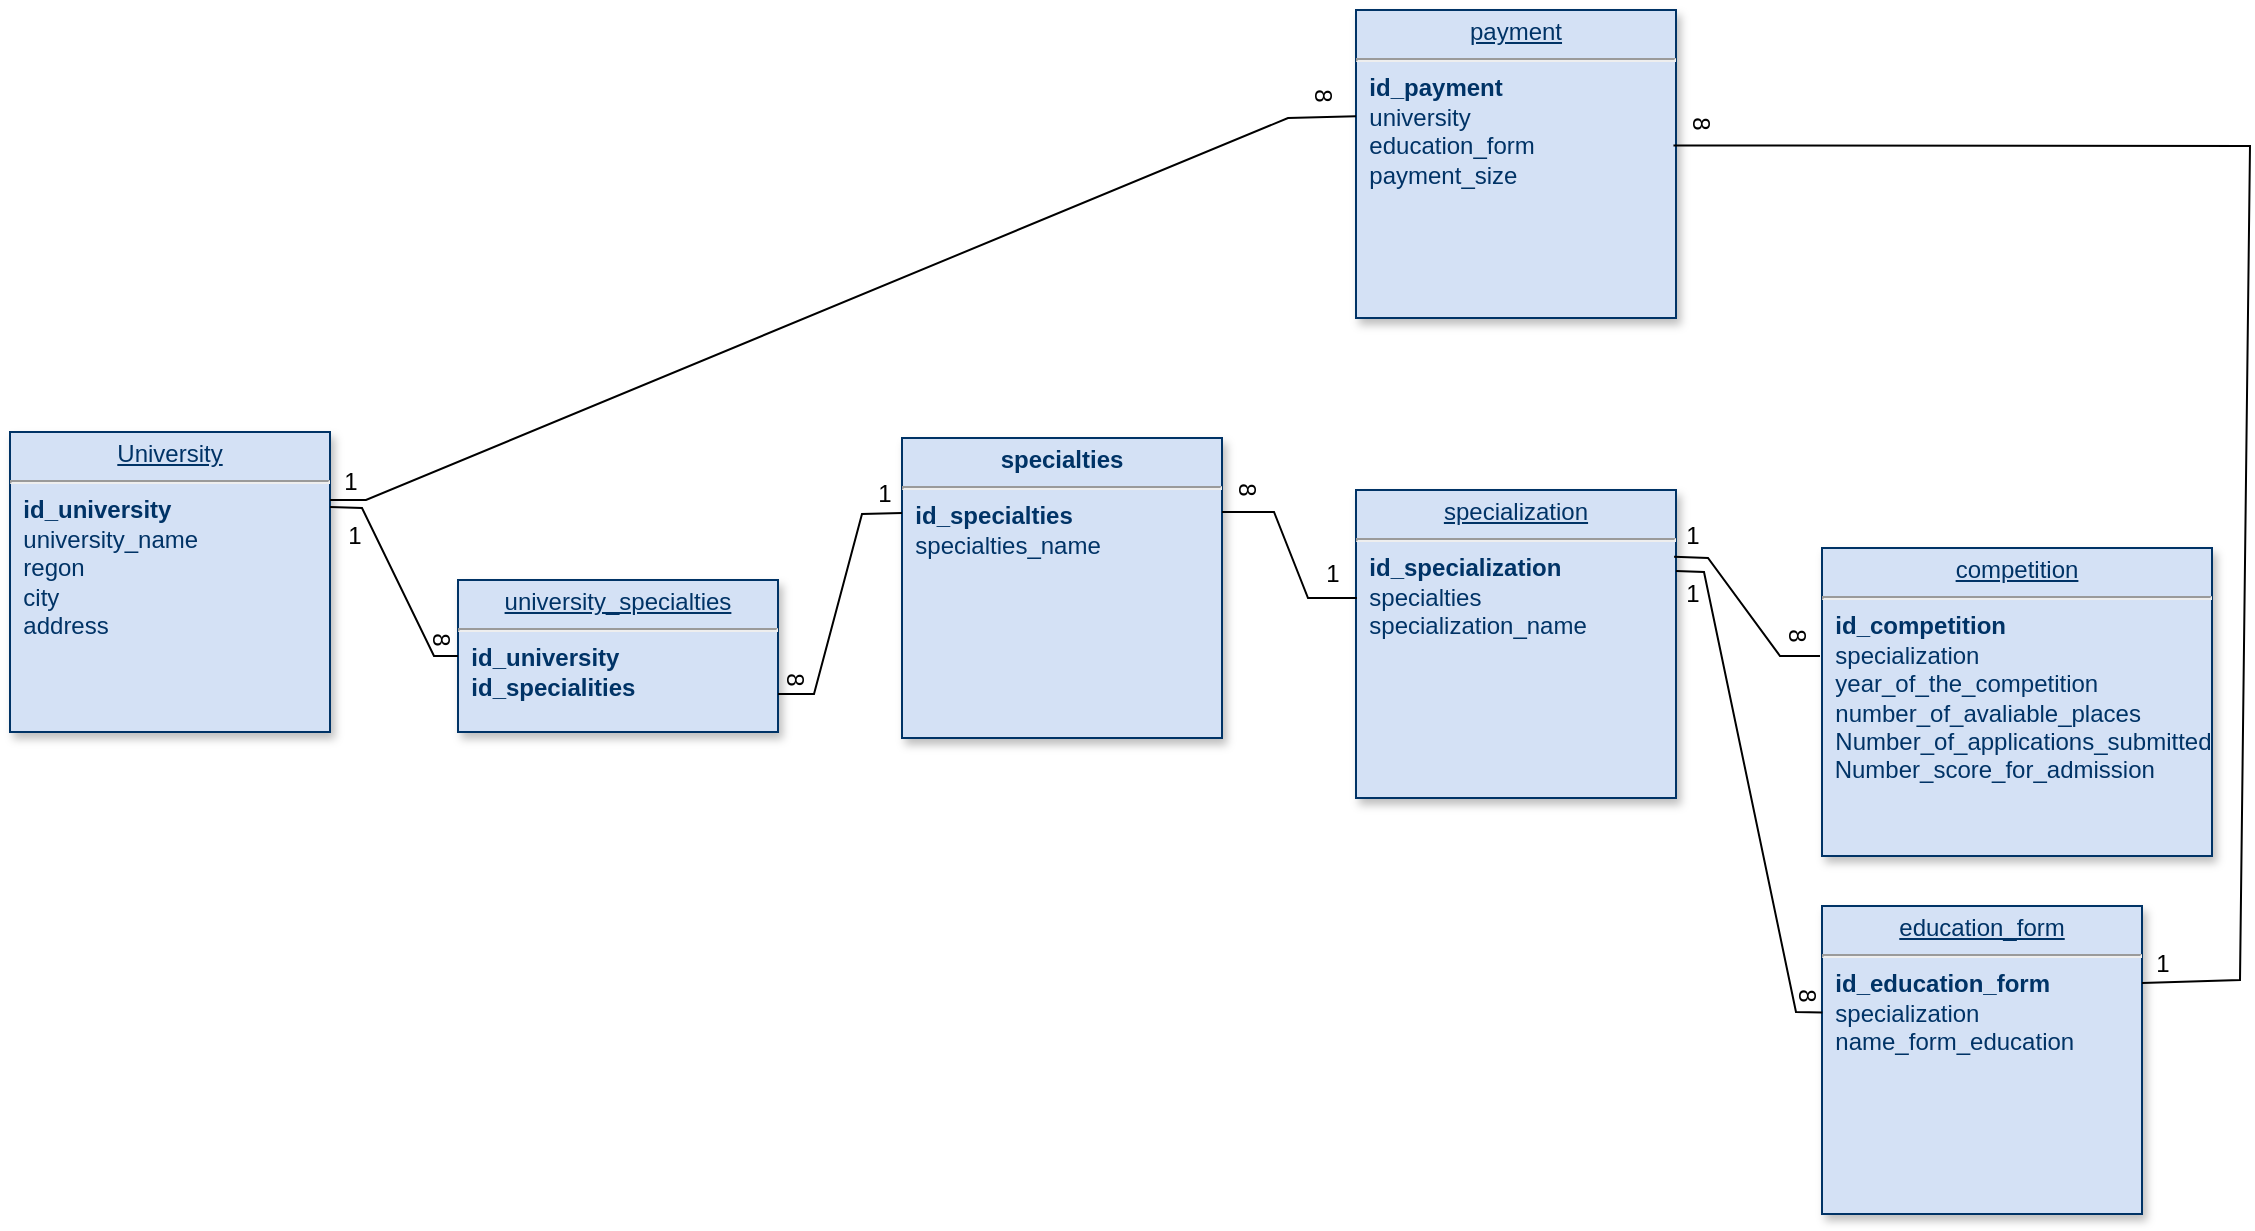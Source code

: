 <mxfile version="22.1.3" type="github">
  <diagram name="Page-1" id="efa7a0a1-bf9b-a30e-e6df-94a7791c09e9">
    <mxGraphModel dx="1635" dy="1131" grid="0" gridSize="10" guides="1" tooltips="1" connect="1" arrows="1" fold="1" page="0" pageScale="1" pageWidth="826" pageHeight="1169" background="none" math="0" shadow="0">
      <root>
        <mxCell id="0" />
        <mxCell id="1" parent="0" />
        <mxCell id="24" value="&lt;p style=&quot;margin: 0px; margin-top: 4px; text-align: center; text-decoration: underline;&quot;&gt;University&lt;/p&gt;&lt;hr&gt;&lt;span style=&quot;background-color: initial;&quot;&gt;&amp;nbsp;&amp;nbsp;&lt;/span&gt;&lt;b&gt;id_university&lt;br&gt;&lt;/b&gt;&lt;span style=&quot;background-color: initial;&quot;&gt;&amp;nbsp; university_name&lt;/span&gt;&lt;br&gt;&lt;span style=&quot;background-color: initial;&quot;&gt;&amp;nbsp; regon&lt;/span&gt;&lt;br&gt;&lt;span style=&quot;background-color: initial;&quot;&gt;&amp;nbsp; city&lt;/span&gt;&lt;br&gt;&lt;div style=&quot;&quot;&gt;&lt;span style=&quot;background-color: initial;&quot;&gt;&amp;nbsp; address&lt;br&gt;&lt;/span&gt;&lt;/div&gt;" style="verticalAlign=top;align=left;overflow=fill;fontSize=12;fontFamily=Helvetica;html=1;strokeColor=#003366;shadow=1;fillColor=#D4E1F5;fontColor=#003366" parent="1" vertex="1">
          <mxGeometry x="-274.0" y="-110.0" width="160" height="150" as="geometry" />
        </mxCell>
        <mxCell id="h30Kpubxtcf0mwcJ9HK3-26" value="&lt;p style=&quot;margin: 0px; margin-top: 4px; text-align: center; text-decoration: underline;&quot;&gt;competition&lt;/p&gt;&lt;hr&gt;&amp;nbsp; &lt;b&gt;id_competition&lt;br&gt;&lt;/b&gt;&amp;nbsp; specialization&lt;br&gt;&amp;nbsp; year_of_the_competition&lt;br&gt;&amp;nbsp; number_of_avaliable_places&lt;br&gt;&amp;nbsp; Number_of_applications_submitted&lt;br&gt;&amp;nbsp;&lt;font face=&quot;Times New Roman&quot;&gt;&amp;nbsp;&lt;/font&gt;Number_score_for_admission" style="verticalAlign=top;align=left;overflow=fill;fontSize=12;fontFamily=Helvetica;html=1;strokeColor=#003366;shadow=1;fillColor=#D4E1F5;fontColor=#003366" parent="1" vertex="1">
          <mxGeometry x="632" y="-52" width="195" height="154" as="geometry" />
        </mxCell>
        <mxCell id="h30Kpubxtcf0mwcJ9HK3-27" value="&lt;p style=&quot;margin: 0px; margin-top: 4px; text-align: center; text-decoration: underline;&quot;&gt;&lt;u style=&quot;border-color: var(--border-color);&quot;&gt;specialization&lt;/u&gt;&lt;br&gt;&lt;/p&gt;&lt;hr&gt;&amp;nbsp; &lt;b&gt;id_specialization&lt;/b&gt;&lt;br&gt;&amp;nbsp; &lt;span style=&quot;border-color: var(--border-color);&quot;&gt;specialties&lt;/span&gt;&lt;br&gt;&amp;nbsp;&amp;nbsp;&lt;span style=&quot;border-color: var(--border-color);&quot;&gt;specialization_name&lt;/span&gt;" style="verticalAlign=top;align=left;overflow=fill;fontSize=12;fontFamily=Helvetica;html=1;strokeColor=#003366;shadow=1;fillColor=#D4E1F5;fontColor=#003366" parent="1" vertex="1">
          <mxGeometry x="399" y="-81" width="160" height="154" as="geometry" />
        </mxCell>
        <mxCell id="h30Kpubxtcf0mwcJ9HK3-30" value="&lt;p style=&quot;margin: 0px; margin-top: 4px; text-align: center; text-decoration: underline;&quot;&gt;&lt;/p&gt;&lt;div style=&quot;text-align: center;&quot;&gt;&lt;b style=&quot;border-color: var(--border-color); text-align: left;&quot;&gt;specialties&lt;/b&gt;&lt;br&gt;&lt;/div&gt;&lt;hr&gt;&amp;nbsp; &lt;b&gt;id_specialties&lt;/b&gt;&lt;br style=&quot;border-color: var(--border-color);&quot;&gt;&amp;nbsp; &lt;span style=&quot;border-color: var(--border-color);&quot;&gt;specialties_name&lt;/span&gt;" style="verticalAlign=top;align=left;overflow=fill;fontSize=12;fontFamily=Helvetica;html=1;strokeColor=#003366;shadow=1;fillColor=#D4E1F5;fontColor=#003366" parent="1" vertex="1">
          <mxGeometry x="172.0" y="-107.0" width="160" height="150" as="geometry" />
        </mxCell>
        <mxCell id="h30Kpubxtcf0mwcJ9HK3-33" value="&lt;p style=&quot;margin: 0px; margin-top: 4px; text-align: center; text-decoration: underline;&quot;&gt;payment&lt;/p&gt;&lt;hr&gt;&amp;nbsp;&lt;b&gt;&amp;nbsp;id_payment&lt;/b&gt;&lt;br&gt;&amp;nbsp; university&lt;br&gt;&amp;nbsp; education_form&lt;br&gt;&amp;nbsp; payment_size" style="verticalAlign=top;align=left;overflow=fill;fontSize=12;fontFamily=Helvetica;html=1;strokeColor=#003366;shadow=1;fillColor=#D4E1F5;fontColor=#003366" parent="1" vertex="1">
          <mxGeometry x="399" y="-321" width="160" height="154" as="geometry" />
        </mxCell>
        <mxCell id="h30Kpubxtcf0mwcJ9HK3-46" value="&lt;p style=&quot;margin: 0px; margin-top: 4px; text-align: center; text-decoration: underline;&quot;&gt;education_form&lt;/p&gt;&lt;hr&gt;&amp;nbsp; &lt;b&gt;id_education_form&lt;/b&gt;&lt;br&gt;&amp;nbsp; specialization&lt;br&gt;&amp;nbsp; name_form_education&lt;br&gt;&amp;nbsp;" style="verticalAlign=top;align=left;overflow=fill;fontSize=12;fontFamily=Helvetica;html=1;strokeColor=#003366;shadow=1;fillColor=#D4E1F5;fontColor=#003366" parent="1" vertex="1">
          <mxGeometry x="632" y="127" width="160" height="154" as="geometry" />
        </mxCell>
        <mxCell id="h30Kpubxtcf0mwcJ9HK3-48" value="" style="endArrow=none;html=1;rounded=0;entryX=0.003;entryY=0.351;entryDx=0;entryDy=0;entryPerimeter=0;" parent="1" target="h30Kpubxtcf0mwcJ9HK3-27" edge="1">
          <mxGeometry width="50" height="50" relative="1" as="geometry">
            <mxPoint x="332" y="-70" as="sourcePoint" />
            <mxPoint x="382" y="-120" as="targetPoint" />
            <Array as="points">
              <mxPoint x="358" y="-70" />
              <mxPoint x="375" y="-27" />
            </Array>
          </mxGeometry>
        </mxCell>
        <mxCell id="h30Kpubxtcf0mwcJ9HK3-50" value="" style="endArrow=none;html=1;rounded=0;exitX=0.994;exitY=0.217;exitDx=0;exitDy=0;exitPerimeter=0;" parent="1" source="h30Kpubxtcf0mwcJ9HK3-27" edge="1">
          <mxGeometry width="50" height="50" relative="1" as="geometry">
            <mxPoint x="559" y="-42" as="sourcePoint" />
            <mxPoint x="631" y="2" as="targetPoint" />
            <Array as="points">
              <mxPoint x="575" y="-47" />
              <mxPoint x="611" y="2" />
            </Array>
          </mxGeometry>
        </mxCell>
        <mxCell id="h30Kpubxtcf0mwcJ9HK3-51" value="" style="endArrow=none;html=1;rounded=0;entryX=0.001;entryY=0.346;entryDx=0;entryDy=0;entryPerimeter=0;" parent="1" target="h30Kpubxtcf0mwcJ9HK3-46" edge="1">
          <mxGeometry width="50" height="50" relative="1" as="geometry">
            <mxPoint x="559" y="-40.47" as="sourcePoint" />
            <mxPoint x="624" y="181" as="targetPoint" />
            <Array as="points">
              <mxPoint x="573" y="-40" />
              <mxPoint x="619" y="180" />
            </Array>
          </mxGeometry>
        </mxCell>
        <mxCell id="nWHhcUQHi-I-M8yqkg9C-34" value="8" style="text;html=1;align=center;verticalAlign=middle;resizable=0;points=[];autosize=1;strokeColor=none;fillColor=none;rotation=90;" parent="1" vertex="1">
          <mxGeometry x="332" y="-95" width="25" height="26" as="geometry" />
        </mxCell>
        <mxCell id="nWHhcUQHi-I-M8yqkg9C-38" value="" style="endArrow=none;html=1;rounded=0;entryX=0.992;entryY=0.44;entryDx=0;entryDy=0;exitX=1;exitY=0.25;exitDx=0;exitDy=0;entryPerimeter=0;" parent="1" source="h30Kpubxtcf0mwcJ9HK3-46" target="h30Kpubxtcf0mwcJ9HK3-33" edge="1">
          <mxGeometry width="50" height="50" relative="1" as="geometry">
            <mxPoint x="796" y="196" as="sourcePoint" />
            <mxPoint x="612" y="192" as="targetPoint" />
            <Array as="points">
              <mxPoint x="841" y="164" />
              <mxPoint x="846" y="-253" />
            </Array>
          </mxGeometry>
        </mxCell>
        <mxCell id="nWHhcUQHi-I-M8yqkg9C-39" value="1" style="text;html=1;align=center;verticalAlign=middle;resizable=0;points=[];autosize=1;strokeColor=none;fillColor=none;" parent="1" vertex="1">
          <mxGeometry x="554" y="-71" width="25" height="26" as="geometry" />
        </mxCell>
        <mxCell id="nWHhcUQHi-I-M8yqkg9C-41" value="8" style="text;html=1;align=center;verticalAlign=middle;resizable=0;points=[];autosize=1;strokeColor=none;fillColor=none;rotation=90;" parent="1" vertex="1">
          <mxGeometry x="612" y="158" width="25" height="26" as="geometry" />
        </mxCell>
        <mxCell id="nWHhcUQHi-I-M8yqkg9C-42" value="1" style="text;html=1;align=center;verticalAlign=middle;resizable=0;points=[];autosize=1;strokeColor=none;fillColor=none;rotation=0;" parent="1" vertex="1">
          <mxGeometry x="554" y="-42" width="25" height="26" as="geometry" />
        </mxCell>
        <mxCell id="nWHhcUQHi-I-M8yqkg9C-44" value="1" style="text;html=1;align=center;verticalAlign=middle;resizable=0;points=[];autosize=1;strokeColor=none;fillColor=none;" parent="1" vertex="1">
          <mxGeometry x="789" y="143" width="25" height="26" as="geometry" />
        </mxCell>
        <mxCell id="nWHhcUQHi-I-M8yqkg9C-45" value="&lt;p style=&quot;margin: 0px; margin-top: 4px; text-align: center; text-decoration: underline;&quot;&gt;university_specialties&lt;/p&gt;&lt;hr&gt;&lt;b&gt;&amp;nbsp; id_university&lt;br&gt;&amp;nbsp; id_specialities&amp;nbsp;&lt;br&gt;&amp;nbsp;&amp;nbsp;&lt;br&gt;&lt;/b&gt;" style="verticalAlign=top;align=left;overflow=fill;fontSize=12;fontFamily=Helvetica;html=1;strokeColor=#003366;shadow=1;fillColor=#D4E1F5;fontColor=#003366" parent="1" vertex="1">
          <mxGeometry x="-50" y="-36" width="160" height="76" as="geometry" />
        </mxCell>
        <mxCell id="nWHhcUQHi-I-M8yqkg9C-49" value="" style="endArrow=none;html=1;rounded=0;entryX=1;entryY=0.25;entryDx=0;entryDy=0;exitX=0;exitY=0.5;exitDx=0;exitDy=0;" parent="1" source="nWHhcUQHi-I-M8yqkg9C-45" target="24" edge="1">
          <mxGeometry width="50" height="50" relative="1" as="geometry">
            <mxPoint x="17" y="6" as="sourcePoint" />
            <mxPoint x="67" y="-44" as="targetPoint" />
            <Array as="points">
              <mxPoint x="-62" y="2" />
              <mxPoint x="-98" y="-72" />
            </Array>
          </mxGeometry>
        </mxCell>
        <mxCell id="nWHhcUQHi-I-M8yqkg9C-50" value="" style="endArrow=none;html=1;rounded=0;entryX=0;entryY=0.25;entryDx=0;entryDy=0;exitX=1;exitY=0.75;exitDx=0;exitDy=0;" parent="1" source="nWHhcUQHi-I-M8yqkg9C-45" target="h30Kpubxtcf0mwcJ9HK3-30" edge="1">
          <mxGeometry width="50" height="50" relative="1" as="geometry">
            <mxPoint x="100" y="92" as="sourcePoint" />
            <mxPoint x="150" y="42" as="targetPoint" />
            <Array as="points">
              <mxPoint x="128" y="21" />
              <mxPoint x="152" y="-69" />
            </Array>
          </mxGeometry>
        </mxCell>
        <mxCell id="nWHhcUQHi-I-M8yqkg9C-51" value="1" style="text;html=1;align=center;verticalAlign=middle;resizable=0;points=[];autosize=1;strokeColor=none;fillColor=none;" parent="1" vertex="1">
          <mxGeometry x="-117" y="-98" width="25" height="26" as="geometry" />
        </mxCell>
        <mxCell id="nWHhcUQHi-I-M8yqkg9C-52" value="8" style="text;html=1;align=center;verticalAlign=middle;resizable=0;points=[];autosize=1;strokeColor=none;fillColor=none;rotation=90;" parent="1" vertex="1">
          <mxGeometry x="-71" y="-20" width="25" height="26" as="geometry" />
        </mxCell>
        <mxCell id="nWHhcUQHi-I-M8yqkg9C-53" value="8" style="text;html=1;align=center;verticalAlign=middle;resizable=0;points=[];autosize=1;strokeColor=none;fillColor=none;rotation=90;" parent="1" vertex="1">
          <mxGeometry x="106" width="25" height="26" as="geometry" />
        </mxCell>
        <mxCell id="nWHhcUQHi-I-M8yqkg9C-54" value="1" style="text;html=1;align=center;verticalAlign=middle;resizable=0;points=[];autosize=1;strokeColor=none;fillColor=none;" parent="1" vertex="1">
          <mxGeometry x="150" y="-92" width="25" height="26" as="geometry" />
        </mxCell>
        <mxCell id="nWHhcUQHi-I-M8yqkg9C-55" value="1" style="text;html=1;align=center;verticalAlign=middle;resizable=0;points=[];autosize=1;strokeColor=none;fillColor=none;" parent="1" vertex="1">
          <mxGeometry x="374" y="-52" width="25" height="26" as="geometry" />
        </mxCell>
        <mxCell id="IYlGTyrrbtkykmEsmGgL-24" value="" style="endArrow=none;html=1;rounded=0;entryX=0;entryY=0.345;entryDx=0;entryDy=0;exitX=1;exitY=0.75;exitDx=0;exitDy=0;entryPerimeter=0;" parent="1" target="h30Kpubxtcf0mwcJ9HK3-33" edge="1">
          <mxGeometry width="50" height="50" relative="1" as="geometry">
            <mxPoint x="-114" y="-76" as="sourcePoint" />
            <mxPoint x="-52" y="-166" as="targetPoint" />
            <Array as="points">
              <mxPoint x="-96" y="-76" />
              <mxPoint x="365" y="-267" />
            </Array>
          </mxGeometry>
        </mxCell>
        <mxCell id="IYlGTyrrbtkykmEsmGgL-25" value="8" style="text;html=1;align=center;verticalAlign=middle;resizable=0;points=[];autosize=1;strokeColor=none;fillColor=none;rotation=90;" parent="1" vertex="1">
          <mxGeometry x="607" y="-22" width="25" height="26" as="geometry" />
        </mxCell>
        <mxCell id="IYlGTyrrbtkykmEsmGgL-26" value="8" style="text;html=1;align=center;verticalAlign=middle;resizable=0;points=[];autosize=1;strokeColor=none;fillColor=none;rotation=90;" parent="1" vertex="1">
          <mxGeometry x="370" y="-292" width="25" height="26" as="geometry" />
        </mxCell>
        <mxCell id="tLOy88uGL4WFafJAiMI6-25" value="1" style="text;html=1;align=center;verticalAlign=middle;resizable=0;points=[];autosize=1;strokeColor=none;fillColor=none;" parent="1" vertex="1">
          <mxGeometry x="-115" y="-71" width="25" height="26" as="geometry" />
        </mxCell>
        <mxCell id="tLOy88uGL4WFafJAiMI6-27" value="8" style="text;html=1;align=center;verticalAlign=middle;resizable=0;points=[];autosize=1;strokeColor=none;fillColor=none;rotation=90;" parent="1" vertex="1">
          <mxGeometry x="559" y="-278" width="25" height="26" as="geometry" />
        </mxCell>
      </root>
    </mxGraphModel>
  </diagram>
</mxfile>
